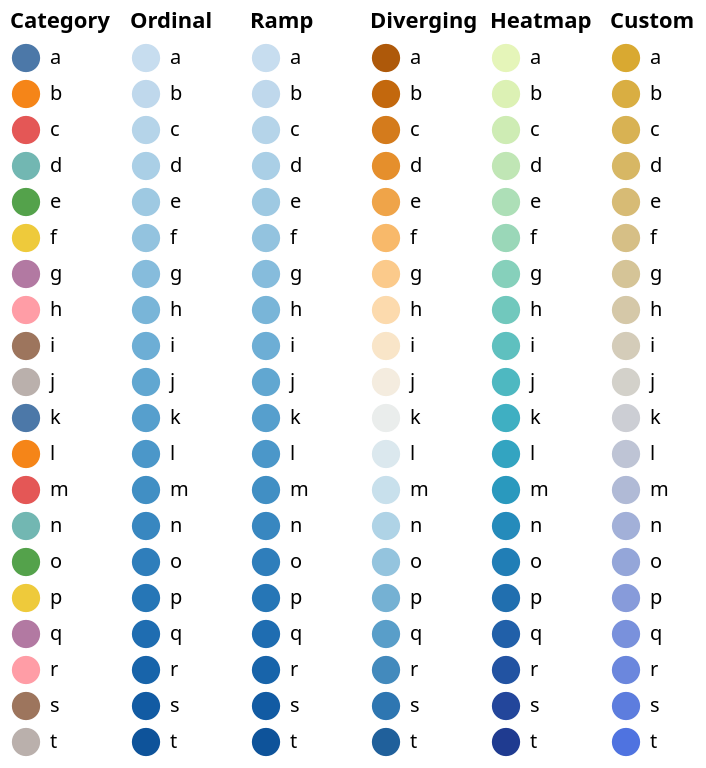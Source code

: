 {
  "$schema": "https://vega.github.io/schema/vega/v6.json",
  "padding": 5,

  "config": {
    "legend": {
      "offset": 5,
      "symbolSize": 200
    }
  },

  "signals": [
    { "name": "data", "value": [
        "a", "b", "c", "d", "e", "f", "g", "h", "i", "j",
        "k", "l", "m", "n", "o", "p", "q", "r", "s", "t"
      ]
    },
    { "name": "count", "value": 20,
      "bind": {"input": "range", "min": 0, "max": 20, "step": 1}
    },
    { "name": "domain", "update": "slice(data, 0, count)"}
  ],

  "scales": [
    {
      "name": "category",
      "type": "ordinal",
      "range": "category",
      "domain": {"signal": "domain"}
    },
    {
      "name": "ordinal",
      "type": "ordinal",
      "range": "ordinal",
      "domain": {"signal": "domain"}
    },
    {
      "name": "ramp",
      "type": "ordinal",
      "range": "ramp",
      "domain": {"signal": "domain"}
    },
    {
      "name": "diverging",
      "type": "ordinal",
      "range": "diverging",
      "domain": {"signal": "domain"}
    },
    {
      "name": "heatmap",
      "type": "ordinal",
      "range": "heatmap",
      "domain": {"signal": "domain"}
    },
    {
      "name": "custom",
      "type": "ordinal",
      "range": {"scheme": ["goldenrod", "lightgray", "royalblue"]},
      "domain": {"signal": "domain"}
    }
  ],

  "legends": [
    {"orient": "none", "fill": "category", "title": "Category", "encode": {"legend": {"update": {"x": {"value":0}, "y": {"value":0}}}}},
    {"orient": "none", "fill": "ordinal", "title": "Ordinal", "encode": {"legend": {"update": {"x": {"value":60}, "y": {"value": 0}}}}},
    {"orient": "none", "fill": "ramp", "title": "Ramp", "encode": {"legend": {"update": {"x": {"value":120}, "y": {"value": 0}}}}},
    {"orient": "none", "fill": "diverging", "title": "Diverging", "encode": {"legend": {"update": {"x": {"value":180}, "y": {"value": 0}}}}},
    {"orient": "none", "fill": "heatmap", "title": "Heatmap", "encode": {"legend": {"update": {"x": {"value":240}, "y": {"value": 0}}}}},
    {"orient": "none", "fill": "custom", "title": "Custom", "encode": {"legend": {"update": {"x": {"value":300}, "y": {"value": 0}}}}}
  ]
}
